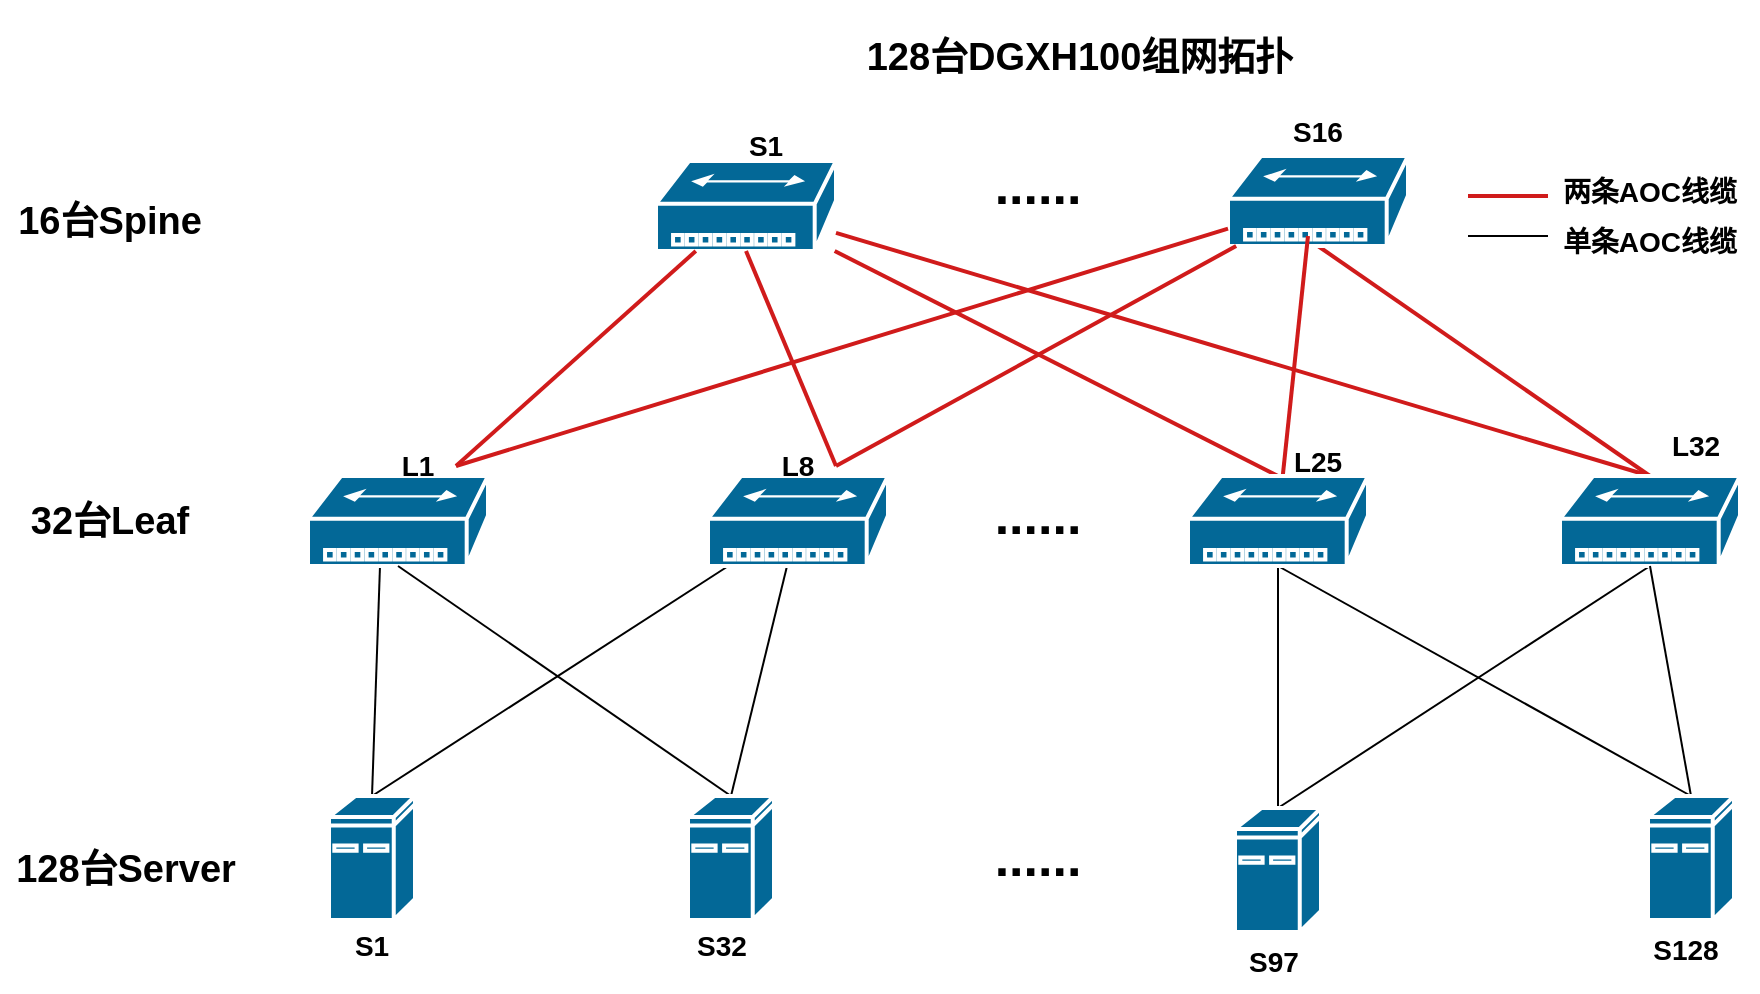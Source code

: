 <mxfile version="21.6.6" type="github">
  <diagram name="第 1 页" id="NKzYZBBvFOK8wI_KVTOo">
    <mxGraphModel dx="1781" dy="592" grid="1" gridSize="10" guides="1" tooltips="1" connect="1" arrows="1" fold="1" page="1" pageScale="1" pageWidth="827" pageHeight="1169" math="0" shadow="0">
      <root>
        <mxCell id="0" />
        <mxCell id="1" parent="0" />
        <mxCell id="3mnqgaulhhMslnO6GNx6-19" style="rounded=0;orthogonalLoop=1;jettySize=auto;html=1;exitX=0.5;exitY=0;exitDx=0;exitDy=0;exitPerimeter=0;entryX=1;entryY=1;entryDx=0;entryDy=0;endArrow=none;endFill=0;" parent="1" source="3mnqgaulhhMslnO6GNx6-1" edge="1">
          <mxGeometry relative="1" as="geometry">
            <mxPoint x="126" y="285" as="targetPoint" />
          </mxGeometry>
        </mxCell>
        <mxCell id="3mnqgaulhhMslnO6GNx6-27" style="rounded=0;orthogonalLoop=1;jettySize=auto;html=1;exitX=0.5;exitY=0;exitDx=0;exitDy=0;exitPerimeter=0;endArrow=none;endFill=0;" parent="1" source="3mnqgaulhhMslnO6GNx6-1" target="3mnqgaulhhMslnO6GNx6-20" edge="1">
          <mxGeometry relative="1" as="geometry" />
        </mxCell>
        <mxCell id="3mnqgaulhhMslnO6GNx6-1" value="" style="shape=mxgraph.cisco.computers_and_peripherals.ibm_mini_as400;sketch=0;html=1;pointerEvents=1;dashed=0;fillColor=#036897;strokeColor=#ffffff;strokeWidth=2;verticalLabelPosition=bottom;verticalAlign=top;align=center;outlineConnect=0;" parent="1" vertex="1">
          <mxGeometry x="100.5" y="400" width="43" height="62" as="geometry" />
        </mxCell>
        <mxCell id="3mnqgaulhhMslnO6GNx6-2" value="" style="shape=mxgraph.cisco.hubs_and_gateways.small_hub;sketch=0;html=1;pointerEvents=1;dashed=0;fillColor=#036897;strokeColor=#ffffff;strokeWidth=2;verticalLabelPosition=bottom;verticalAlign=top;align=center;outlineConnect=0;" parent="1" vertex="1">
          <mxGeometry x="90" y="240" width="90" height="45" as="geometry" />
        </mxCell>
        <mxCell id="3mnqgaulhhMslnO6GNx6-28" style="rounded=0;orthogonalLoop=1;jettySize=auto;html=1;exitX=0.5;exitY=0;exitDx=0;exitDy=0;exitPerimeter=0;entryX=0.5;entryY=1;entryDx=0;entryDy=0;entryPerimeter=0;endArrow=none;endFill=0;" parent="1" source="3mnqgaulhhMslnO6GNx6-4" target="3mnqgaulhhMslnO6GNx6-2" edge="1">
          <mxGeometry relative="1" as="geometry" />
        </mxCell>
        <mxCell id="3mnqgaulhhMslnO6GNx6-29" style="rounded=0;orthogonalLoop=1;jettySize=auto;html=1;exitX=0.5;exitY=0;exitDx=0;exitDy=0;exitPerimeter=0;endArrow=none;endFill=0;" parent="1" source="3mnqgaulhhMslnO6GNx6-4" target="3mnqgaulhhMslnO6GNx6-20" edge="1">
          <mxGeometry relative="1" as="geometry" />
        </mxCell>
        <mxCell id="3mnqgaulhhMslnO6GNx6-4" value="" style="shape=mxgraph.cisco.computers_and_peripherals.ibm_mini_as400;sketch=0;html=1;pointerEvents=1;dashed=0;fillColor=#036897;strokeColor=#ffffff;strokeWidth=2;verticalLabelPosition=bottom;verticalAlign=top;align=center;outlineConnect=0;" parent="1" vertex="1">
          <mxGeometry x="280" y="400" width="43" height="62" as="geometry" />
        </mxCell>
        <mxCell id="3mnqgaulhhMslnO6GNx6-49" style="edgeStyle=orthogonalEdgeStyle;rounded=0;orthogonalLoop=1;jettySize=auto;html=1;exitX=0.5;exitY=0;exitDx=0;exitDy=0;exitPerimeter=0;entryX=0.5;entryY=1;entryDx=0;entryDy=0;entryPerimeter=0;endArrow=none;endFill=0;" parent="1" source="3mnqgaulhhMslnO6GNx6-6" target="3mnqgaulhhMslnO6GNx6-46" edge="1">
          <mxGeometry relative="1" as="geometry" />
        </mxCell>
        <mxCell id="3mnqgaulhhMslnO6GNx6-50" style="rounded=0;orthogonalLoop=1;jettySize=auto;html=1;exitX=0.5;exitY=0;exitDx=0;exitDy=0;exitPerimeter=0;entryX=0.5;entryY=1;entryDx=0;entryDy=0;entryPerimeter=0;endArrow=none;endFill=0;" parent="1" source="3mnqgaulhhMslnO6GNx6-6" target="3mnqgaulhhMslnO6GNx6-9" edge="1">
          <mxGeometry relative="1" as="geometry" />
        </mxCell>
        <mxCell id="3mnqgaulhhMslnO6GNx6-6" value="" style="shape=mxgraph.cisco.computers_and_peripherals.ibm_mini_as400;sketch=0;html=1;pointerEvents=1;dashed=0;fillColor=#036897;strokeColor=#ffffff;strokeWidth=2;verticalLabelPosition=bottom;verticalAlign=top;align=center;outlineConnect=0;" parent="1" vertex="1">
          <mxGeometry x="553.5" y="406" width="43" height="62" as="geometry" />
        </mxCell>
        <mxCell id="3mnqgaulhhMslnO6GNx6-8" value="" style="shape=mxgraph.cisco.hubs_and_gateways.small_hub;sketch=0;html=1;pointerEvents=1;dashed=0;fillColor=#036897;strokeColor=#ffffff;strokeWidth=2;verticalLabelPosition=bottom;verticalAlign=top;align=center;outlineConnect=0;" parent="1" vertex="1">
          <mxGeometry x="264" y="82.5" width="90" height="45" as="geometry" />
        </mxCell>
        <mxCell id="3mnqgaulhhMslnO6GNx6-52" style="rounded=1;orthogonalLoop=1;jettySize=auto;html=1;exitX=0.5;exitY=0;exitDx=0;exitDy=0;exitPerimeter=0;entryX=0.5;entryY=1;entryDx=0;entryDy=0;entryPerimeter=0;endArrow=none;endFill=0;strokeWidth=2;strokeColor=#d01b1b;" parent="1" source="3mnqgaulhhMslnO6GNx6-9" target="3mnqgaulhhMslnO6GNx6-10" edge="1">
          <mxGeometry relative="1" as="geometry" />
        </mxCell>
        <mxCell id="3mnqgaulhhMslnO6GNx6-55" style="rounded=1;orthogonalLoop=1;jettySize=auto;html=1;exitX=0.5;exitY=0;exitDx=0;exitDy=0;exitPerimeter=0;endArrow=none;strokeColor=#d01b1b;endFill=0;strokeWidth=2;" parent="1" source="3mnqgaulhhMslnO6GNx6-9" target="3mnqgaulhhMslnO6GNx6-8" edge="1">
          <mxGeometry relative="1" as="geometry" />
        </mxCell>
        <mxCell id="3mnqgaulhhMslnO6GNx6-9" value="" style="shape=mxgraph.cisco.hubs_and_gateways.small_hub;sketch=0;html=1;pointerEvents=1;dashed=0;fillColor=#036897;strokeColor=#ffffff;strokeWidth=2;verticalLabelPosition=bottom;verticalAlign=top;align=center;outlineConnect=0;" parent="1" vertex="1">
          <mxGeometry x="716" y="240" width="90" height="45" as="geometry" />
        </mxCell>
        <mxCell id="3mnqgaulhhMslnO6GNx6-10" value="" style="shape=mxgraph.cisco.hubs_and_gateways.small_hub;sketch=0;html=1;pointerEvents=1;dashed=0;fillColor=#036897;strokeColor=#ffffff;strokeWidth=2;verticalLabelPosition=bottom;verticalAlign=top;align=center;outlineConnect=0;" parent="1" vertex="1">
          <mxGeometry x="550" y="80" width="90" height="45" as="geometry" />
        </mxCell>
        <mxCell id="3mnqgaulhhMslnO6GNx6-30" style="rounded=0;orthogonalLoop=1;jettySize=auto;html=1;exitX=0.5;exitY=0;exitDx=0;exitDy=0;exitPerimeter=0;entryX=0.5;entryY=1;entryDx=0;entryDy=0;entryPerimeter=0;endArrow=none;endFill=0;" parent="1" source="3mnqgaulhhMslnO6GNx6-11" target="3mnqgaulhhMslnO6GNx6-9" edge="1">
          <mxGeometry relative="1" as="geometry" />
        </mxCell>
        <mxCell id="3mnqgaulhhMslnO6GNx6-51" style="rounded=0;orthogonalLoop=1;jettySize=auto;html=1;exitX=0.5;exitY=0;exitDx=0;exitDy=0;exitPerimeter=0;entryX=0.5;entryY=1;entryDx=0;entryDy=0;entryPerimeter=0;endArrow=none;endFill=0;" parent="1" source="3mnqgaulhhMslnO6GNx6-11" target="3mnqgaulhhMslnO6GNx6-46" edge="1">
          <mxGeometry relative="1" as="geometry" />
        </mxCell>
        <mxCell id="3mnqgaulhhMslnO6GNx6-11" value="" style="shape=mxgraph.cisco.computers_and_peripherals.ibm_mini_as400;sketch=0;html=1;pointerEvents=1;dashed=0;fillColor=#036897;strokeColor=#ffffff;strokeWidth=2;verticalLabelPosition=bottom;verticalAlign=top;align=center;outlineConnect=0;" parent="1" vertex="1">
          <mxGeometry x="760" y="400" width="43" height="62" as="geometry" />
        </mxCell>
        <mxCell id="3mnqgaulhhMslnO6GNx6-12" value="&lt;b style=&quot;&quot;&gt;&lt;span style=&quot;font-size: 26px;&quot;&gt;......&lt;/span&gt;&lt;br&gt;&lt;/b&gt;" style="text;strokeColor=none;align=center;fillColor=none;html=1;verticalAlign=middle;whiteSpace=wrap;rounded=0;" parent="1" vertex="1">
          <mxGeometry x="420" y="418.5" width="70" height="25" as="geometry" />
        </mxCell>
        <mxCell id="3mnqgaulhhMslnO6GNx6-20" value="" style="shape=mxgraph.cisco.hubs_and_gateways.small_hub;sketch=0;html=1;pointerEvents=1;dashed=0;fillColor=#036897;strokeColor=#ffffff;strokeWidth=2;verticalLabelPosition=bottom;verticalAlign=top;align=center;outlineConnect=0;" parent="1" vertex="1">
          <mxGeometry x="290" y="240" width="90" height="45" as="geometry" />
        </mxCell>
        <mxCell id="3mnqgaulhhMslnO6GNx6-32" style="rounded=1;orthogonalLoop=1;jettySize=auto;html=1;exitX=1;exitY=0.5;exitDx=0;exitDy=0;endArrow=none;strokeColor=#d01b1b;endFill=0;strokeWidth=2;" parent="1" source="3mnqgaulhhMslnO6GNx6-21" target="3mnqgaulhhMslnO6GNx6-8" edge="1">
          <mxGeometry relative="1" as="geometry" />
        </mxCell>
        <mxCell id="3mnqgaulhhMslnO6GNx6-33" style="rounded=1;orthogonalLoop=1;jettySize=auto;html=1;exitX=1;exitY=0.5;exitDx=0;exitDy=0;endArrow=none;strokeColor=#d01b1b;endFill=0;strokeWidth=2;" parent="1" source="3mnqgaulhhMslnO6GNx6-21" target="3mnqgaulhhMslnO6GNx6-10" edge="1">
          <mxGeometry relative="1" as="geometry" />
        </mxCell>
        <mxCell id="3mnqgaulhhMslnO6GNx6-21" value="&lt;b style=&quot;&quot;&gt;&lt;font style=&quot;font-size: 14px;&quot;&gt;L1&lt;/font&gt;&lt;/b&gt;" style="text;strokeColor=none;align=center;fillColor=none;html=1;verticalAlign=middle;whiteSpace=wrap;rounded=0;" parent="1" vertex="1">
          <mxGeometry x="126" y="220" width="38" height="30" as="geometry" />
        </mxCell>
        <mxCell id="3mnqgaulhhMslnO6GNx6-34" style="rounded=1;orthogonalLoop=1;jettySize=auto;html=1;exitX=1;exitY=0.5;exitDx=0;exitDy=0;entryX=0.5;entryY=1;entryDx=0;entryDy=0;entryPerimeter=0;endArrow=none;strokeColor=#d01b1b;endFill=0;strokeWidth=2;" parent="1" source="3mnqgaulhhMslnO6GNx6-22" target="3mnqgaulhhMslnO6GNx6-8" edge="1">
          <mxGeometry relative="1" as="geometry" />
        </mxCell>
        <mxCell id="3mnqgaulhhMslnO6GNx6-35" style="rounded=1;orthogonalLoop=1;jettySize=auto;html=1;exitX=1;exitY=0.5;exitDx=0;exitDy=0;endArrow=none;strokeColor=#d01b1b;endFill=0;strokeWidth=2;" parent="1" source="3mnqgaulhhMslnO6GNx6-22" target="3mnqgaulhhMslnO6GNx6-10" edge="1">
          <mxGeometry relative="1" as="geometry" />
        </mxCell>
        <mxCell id="3mnqgaulhhMslnO6GNx6-22" value="&lt;b style=&quot;&quot;&gt;&lt;font style=&quot;font-size: 14px;&quot;&gt;L8&lt;/font&gt;&lt;/b&gt;" style="text;strokeColor=none;align=center;fillColor=none;html=1;verticalAlign=middle;whiteSpace=wrap;rounded=0;" parent="1" vertex="1">
          <mxGeometry x="316" y="220" width="38" height="30" as="geometry" />
        </mxCell>
        <mxCell id="3mnqgaulhhMslnO6GNx6-24" value="&lt;span style=&quot;font-size: 14px;&quot;&gt;&lt;b&gt;S1&lt;/b&gt;&lt;/span&gt;" style="text;strokeColor=none;align=center;fillColor=none;html=1;verticalAlign=middle;whiteSpace=wrap;rounded=0;" parent="1" vertex="1">
          <mxGeometry x="300" y="60" width="38" height="30" as="geometry" />
        </mxCell>
        <mxCell id="3mnqgaulhhMslnO6GNx6-25" value="&lt;span style=&quot;font-size: 14px;&quot;&gt;&lt;b&gt;S16&lt;/b&gt;&lt;/span&gt;" style="text;strokeColor=none;align=center;fillColor=none;html=1;verticalAlign=middle;whiteSpace=wrap;rounded=0;" parent="1" vertex="1">
          <mxGeometry x="576" y="52.5" width="38" height="30" as="geometry" />
        </mxCell>
        <mxCell id="3mnqgaulhhMslnO6GNx6-38" value="&lt;b style=&quot;&quot;&gt;&lt;font style=&quot;font-size: 14px;&quot;&gt;S1&lt;/font&gt;&lt;/b&gt;" style="text;strokeColor=none;align=center;fillColor=none;html=1;verticalAlign=middle;whiteSpace=wrap;rounded=0;" parent="1" vertex="1">
          <mxGeometry x="103" y="460" width="38" height="30" as="geometry" />
        </mxCell>
        <mxCell id="3mnqgaulhhMslnO6GNx6-39" value="&lt;b style=&quot;&quot;&gt;&lt;font style=&quot;font-size: 14px;&quot;&gt;S32&lt;/font&gt;&lt;/b&gt;" style="text;strokeColor=none;align=center;fillColor=none;html=1;verticalAlign=middle;whiteSpace=wrap;rounded=0;" parent="1" vertex="1">
          <mxGeometry x="278" y="460" width="38" height="30" as="geometry" />
        </mxCell>
        <mxCell id="3mnqgaulhhMslnO6GNx6-40" value="&lt;b style=&quot;&quot;&gt;&lt;font style=&quot;font-size: 19px;&quot;&gt;128台Server&lt;/font&gt;&lt;/b&gt;" style="text;strokeColor=none;align=center;fillColor=none;html=1;verticalAlign=middle;whiteSpace=wrap;rounded=0;" parent="1" vertex="1">
          <mxGeometry x="-64" y="408" width="126" height="58" as="geometry" />
        </mxCell>
        <mxCell id="3mnqgaulhhMslnO6GNx6-41" value="&lt;b style=&quot;&quot;&gt;&lt;font style=&quot;font-size: 19px;&quot;&gt;32台Leaf&lt;/font&gt;&lt;/b&gt;" style="text;strokeColor=none;align=center;fillColor=none;html=1;verticalAlign=middle;whiteSpace=wrap;rounded=0;" parent="1" vertex="1">
          <mxGeometry x="-64" y="247.5" width="110" height="30" as="geometry" />
        </mxCell>
        <mxCell id="3mnqgaulhhMslnO6GNx6-42" value="&lt;b style=&quot;&quot;&gt;&lt;font style=&quot;font-size: 19px;&quot;&gt;16台Spine&lt;/font&gt;&lt;/b&gt;" style="text;strokeColor=none;align=center;fillColor=none;html=1;verticalAlign=middle;whiteSpace=wrap;rounded=0;" parent="1" vertex="1">
          <mxGeometry x="-59" y="100" width="100" height="25" as="geometry" />
        </mxCell>
        <mxCell id="3mnqgaulhhMslnO6GNx6-44" value="&lt;b style=&quot;&quot;&gt;&lt;font style=&quot;font-size: 14px;&quot;&gt;S97&lt;/font&gt;&lt;/b&gt;" style="text;strokeColor=none;align=center;fillColor=none;html=1;verticalAlign=middle;whiteSpace=wrap;rounded=0;" parent="1" vertex="1">
          <mxGeometry x="553.5" y="468" width="38" height="30" as="geometry" />
        </mxCell>
        <mxCell id="3mnqgaulhhMslnO6GNx6-45" value="&lt;b style=&quot;&quot;&gt;&lt;font style=&quot;font-size: 14px;&quot;&gt;S128&lt;/font&gt;&lt;/b&gt;" style="text;strokeColor=none;align=center;fillColor=none;html=1;verticalAlign=middle;whiteSpace=wrap;rounded=0;" parent="1" vertex="1">
          <mxGeometry x="760" y="462" width="38" height="30" as="geometry" />
        </mxCell>
        <mxCell id="3mnqgaulhhMslnO6GNx6-53" style="rounded=1;orthogonalLoop=1;jettySize=auto;html=1;endArrow=none;strokeColor=#d01b1b;endFill=0;strokeWidth=2;" parent="1" source="3mnqgaulhhMslnO6GNx6-46" edge="1">
          <mxGeometry relative="1" as="geometry">
            <mxPoint x="590" y="120" as="targetPoint" />
          </mxGeometry>
        </mxCell>
        <mxCell id="3mnqgaulhhMslnO6GNx6-54" style="rounded=1;orthogonalLoop=1;jettySize=auto;html=1;exitX=0.5;exitY=0;exitDx=0;exitDy=0;exitPerimeter=0;endArrow=none;strokeColor=#d01b1b;endFill=0;strokeWidth=2;" parent="1" source="3mnqgaulhhMslnO6GNx6-46" target="3mnqgaulhhMslnO6GNx6-8" edge="1">
          <mxGeometry relative="1" as="geometry" />
        </mxCell>
        <mxCell id="3mnqgaulhhMslnO6GNx6-46" value="" style="shape=mxgraph.cisco.hubs_and_gateways.small_hub;sketch=0;html=1;pointerEvents=1;dashed=0;fillColor=#036897;strokeColor=#ffffff;strokeWidth=2;verticalLabelPosition=bottom;verticalAlign=top;align=center;outlineConnect=0;" parent="1" vertex="1">
          <mxGeometry x="530" y="240" width="90" height="45" as="geometry" />
        </mxCell>
        <mxCell id="3mnqgaulhhMslnO6GNx6-47" value="&lt;b style=&quot;&quot;&gt;&lt;font style=&quot;font-size: 14px;&quot;&gt;L32&lt;/font&gt;&lt;/b&gt;" style="text;strokeColor=none;align=center;fillColor=none;html=1;verticalAlign=middle;whiteSpace=wrap;rounded=0;" parent="1" vertex="1">
          <mxGeometry x="765" y="210" width="38" height="30" as="geometry" />
        </mxCell>
        <mxCell id="3mnqgaulhhMslnO6GNx6-48" value="&lt;b style=&quot;&quot;&gt;&lt;font style=&quot;font-size: 14px;&quot;&gt;L25&lt;/font&gt;&lt;/b&gt;" style="text;strokeColor=none;align=center;fillColor=none;html=1;verticalAlign=middle;whiteSpace=wrap;rounded=0;" parent="1" vertex="1">
          <mxGeometry x="576" y="217.5" width="38" height="30" as="geometry" />
        </mxCell>
        <mxCell id="3mnqgaulhhMslnO6GNx6-56" value="&lt;b style=&quot;&quot;&gt;&lt;span style=&quot;font-size: 26px;&quot;&gt;......&lt;/span&gt;&lt;br&gt;&lt;/b&gt;" style="text;strokeColor=none;align=center;fillColor=none;html=1;verticalAlign=middle;whiteSpace=wrap;rounded=0;" parent="1" vertex="1">
          <mxGeometry x="420" y="247.5" width="70" height="25" as="geometry" />
        </mxCell>
        <mxCell id="3mnqgaulhhMslnO6GNx6-57" value="&lt;b style=&quot;&quot;&gt;&lt;span style=&quot;font-size: 26px;&quot;&gt;......&lt;/span&gt;&lt;br&gt;&lt;/b&gt;" style="text;strokeColor=none;align=center;fillColor=none;html=1;verticalAlign=middle;whiteSpace=wrap;rounded=0;" parent="1" vertex="1">
          <mxGeometry x="420" y="82.5" width="70" height="25" as="geometry" />
        </mxCell>
        <mxCell id="psW6EwTgMAAWpeiUsdWd-1" value="&lt;b style=&quot;&quot;&gt;&lt;font style=&quot;font-size: 19px;&quot;&gt;128台DGXH100组网拓扑&lt;/font&gt;&lt;/b&gt;" style="text;strokeColor=none;align=center;fillColor=none;html=1;verticalAlign=middle;whiteSpace=wrap;rounded=0;" vertex="1" parent="1">
          <mxGeometry x="323" y="2" width="306" height="58" as="geometry" />
        </mxCell>
        <mxCell id="psW6EwTgMAAWpeiUsdWd-2" style="rounded=1;orthogonalLoop=1;jettySize=auto;html=1;endArrow=none;endFill=0;strokeWidth=2;strokeColor=#d01b1b;" edge="1" parent="1">
          <mxGeometry relative="1" as="geometry">
            <mxPoint x="710" y="100" as="sourcePoint" />
            <mxPoint x="670" y="100" as="targetPoint" />
          </mxGeometry>
        </mxCell>
        <mxCell id="psW6EwTgMAAWpeiUsdWd-3" style="rounded=0;orthogonalLoop=1;jettySize=auto;html=1;endArrow=none;endFill=0;" edge="1" parent="1">
          <mxGeometry relative="1" as="geometry">
            <mxPoint x="710" y="120" as="sourcePoint" />
            <mxPoint x="670" y="120" as="targetPoint" />
          </mxGeometry>
        </mxCell>
        <mxCell id="psW6EwTgMAAWpeiUsdWd-4" value="&lt;b style=&quot;&quot;&gt;&lt;font style=&quot;font-size: 14px;&quot;&gt;两条AOC线缆&lt;/font&gt;&lt;/b&gt;" style="text;strokeColor=none;align=center;fillColor=none;html=1;verticalAlign=middle;whiteSpace=wrap;rounded=0;" vertex="1" parent="1">
          <mxGeometry x="712" y="82.5" width="98" height="30" as="geometry" />
        </mxCell>
        <mxCell id="psW6EwTgMAAWpeiUsdWd-5" value="&lt;b style=&quot;&quot;&gt;&lt;font style=&quot;font-size: 14px;&quot;&gt;单条AOC线缆&lt;/font&gt;&lt;/b&gt;" style="text;strokeColor=none;align=center;fillColor=none;html=1;verticalAlign=middle;whiteSpace=wrap;rounded=0;" vertex="1" parent="1">
          <mxGeometry x="707" y="107.5" width="108" height="30" as="geometry" />
        </mxCell>
      </root>
    </mxGraphModel>
  </diagram>
</mxfile>
